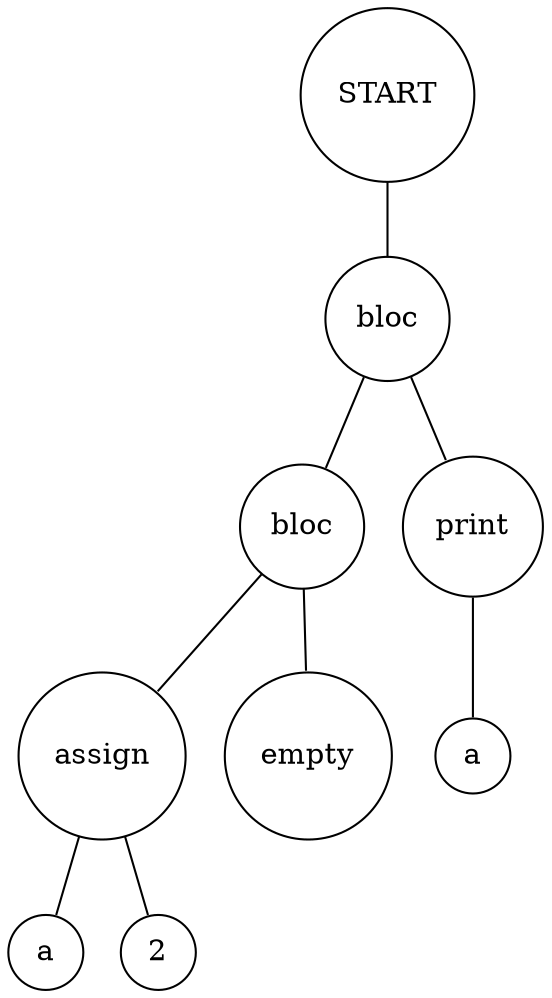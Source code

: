 digraph {
	node [shape=circle]
	"527920e9-7e62-40f3-8f28-2d16013ad5d2" [label=START]
	"9c3c2300-734a-48c0-8cc8-d653fe1fbb64" [label=bloc]
	"8c9b95e4-fb85-4552-8817-ebd6f2355645" [label=bloc]
	"a1d1c4d7-09de-4033-926b-7b0c0c9022da" [label=assign]
	"9c63a28f-98d3-4809-852a-ccbc6d401f8b" [label=a]
	"a1d1c4d7-09de-4033-926b-7b0c0c9022da" -> "9c63a28f-98d3-4809-852a-ccbc6d401f8b" [arrowsize=0]
	"31dbb681-4895-40f3-bcd3-2e0ae822551f" [label=2]
	"a1d1c4d7-09de-4033-926b-7b0c0c9022da" -> "31dbb681-4895-40f3-bcd3-2e0ae822551f" [arrowsize=0]
	"8c9b95e4-fb85-4552-8817-ebd6f2355645" -> "a1d1c4d7-09de-4033-926b-7b0c0c9022da" [arrowsize=0]
	"6a760969-70d5-4939-85f4-54d46113adf4" [label=empty]
	"8c9b95e4-fb85-4552-8817-ebd6f2355645" -> "6a760969-70d5-4939-85f4-54d46113adf4" [arrowsize=0]
	"9c3c2300-734a-48c0-8cc8-d653fe1fbb64" -> "8c9b95e4-fb85-4552-8817-ebd6f2355645" [arrowsize=0]
	"1215c632-cbf6-427d-a80a-8eccccbf5f23" [label=print]
	"97fe13e5-4b69-42ef-8880-66b303b1a579" [label=a]
	"1215c632-cbf6-427d-a80a-8eccccbf5f23" -> "97fe13e5-4b69-42ef-8880-66b303b1a579" [arrowsize=0]
	"9c3c2300-734a-48c0-8cc8-d653fe1fbb64" -> "1215c632-cbf6-427d-a80a-8eccccbf5f23" [arrowsize=0]
	"527920e9-7e62-40f3-8f28-2d16013ad5d2" -> "9c3c2300-734a-48c0-8cc8-d653fe1fbb64" [arrowsize=0]
}
